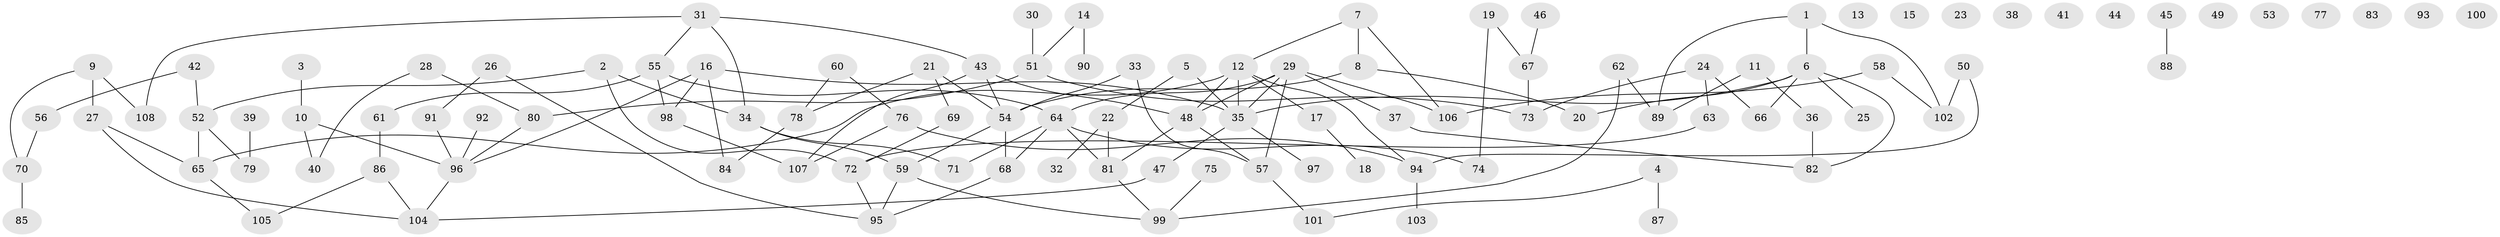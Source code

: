 // coarse degree distribution, {4: 0.06666666666666667, 5: 0.05333333333333334, 1: 0.17333333333333334, 2: 0.18666666666666668, 6: 0.08, 3: 0.24, 0: 0.16, 9: 0.013333333333333334, 8: 0.02666666666666667}
// Generated by graph-tools (version 1.1) at 2025/23/03/03/25 07:23:24]
// undirected, 108 vertices, 132 edges
graph export_dot {
graph [start="1"]
  node [color=gray90,style=filled];
  1;
  2;
  3;
  4;
  5;
  6;
  7;
  8;
  9;
  10;
  11;
  12;
  13;
  14;
  15;
  16;
  17;
  18;
  19;
  20;
  21;
  22;
  23;
  24;
  25;
  26;
  27;
  28;
  29;
  30;
  31;
  32;
  33;
  34;
  35;
  36;
  37;
  38;
  39;
  40;
  41;
  42;
  43;
  44;
  45;
  46;
  47;
  48;
  49;
  50;
  51;
  52;
  53;
  54;
  55;
  56;
  57;
  58;
  59;
  60;
  61;
  62;
  63;
  64;
  65;
  66;
  67;
  68;
  69;
  70;
  71;
  72;
  73;
  74;
  75;
  76;
  77;
  78;
  79;
  80;
  81;
  82;
  83;
  84;
  85;
  86;
  87;
  88;
  89;
  90;
  91;
  92;
  93;
  94;
  95;
  96;
  97;
  98;
  99;
  100;
  101;
  102;
  103;
  104;
  105;
  106;
  107;
  108;
  1 -- 6;
  1 -- 89;
  1 -- 102;
  2 -- 34;
  2 -- 52;
  2 -- 72;
  3 -- 10;
  4 -- 87;
  4 -- 101;
  5 -- 22;
  5 -- 35;
  6 -- 20;
  6 -- 25;
  6 -- 35;
  6 -- 66;
  6 -- 82;
  7 -- 8;
  7 -- 12;
  7 -- 106;
  8 -- 20;
  8 -- 54;
  9 -- 27;
  9 -- 70;
  9 -- 108;
  10 -- 40;
  10 -- 96;
  11 -- 36;
  11 -- 89;
  12 -- 17;
  12 -- 35;
  12 -- 48;
  12 -- 65;
  12 -- 94;
  14 -- 51;
  14 -- 90;
  16 -- 35;
  16 -- 84;
  16 -- 96;
  16 -- 98;
  17 -- 18;
  19 -- 67;
  19 -- 74;
  21 -- 54;
  21 -- 69;
  21 -- 78;
  22 -- 32;
  22 -- 81;
  24 -- 63;
  24 -- 66;
  24 -- 73;
  26 -- 91;
  26 -- 95;
  27 -- 65;
  27 -- 104;
  28 -- 40;
  28 -- 80;
  29 -- 35;
  29 -- 37;
  29 -- 48;
  29 -- 57;
  29 -- 64;
  29 -- 106;
  30 -- 51;
  31 -- 34;
  31 -- 43;
  31 -- 55;
  31 -- 108;
  33 -- 54;
  33 -- 57;
  34 -- 59;
  34 -- 71;
  35 -- 47;
  35 -- 97;
  36 -- 82;
  37 -- 82;
  39 -- 79;
  42 -- 52;
  42 -- 56;
  43 -- 48;
  43 -- 54;
  43 -- 107;
  45 -- 88;
  46 -- 67;
  47 -- 104;
  48 -- 57;
  48 -- 81;
  50 -- 94;
  50 -- 102;
  51 -- 73;
  51 -- 80;
  52 -- 65;
  52 -- 79;
  54 -- 59;
  54 -- 68;
  55 -- 61;
  55 -- 64;
  55 -- 98;
  56 -- 70;
  57 -- 101;
  58 -- 102;
  58 -- 106;
  59 -- 95;
  59 -- 99;
  60 -- 76;
  60 -- 78;
  61 -- 86;
  62 -- 89;
  62 -- 99;
  63 -- 72;
  64 -- 68;
  64 -- 71;
  64 -- 74;
  64 -- 81;
  65 -- 105;
  67 -- 73;
  68 -- 95;
  69 -- 72;
  70 -- 85;
  72 -- 95;
  75 -- 99;
  76 -- 94;
  76 -- 107;
  78 -- 84;
  80 -- 96;
  81 -- 99;
  86 -- 104;
  86 -- 105;
  91 -- 96;
  92 -- 96;
  94 -- 103;
  96 -- 104;
  98 -- 107;
}
